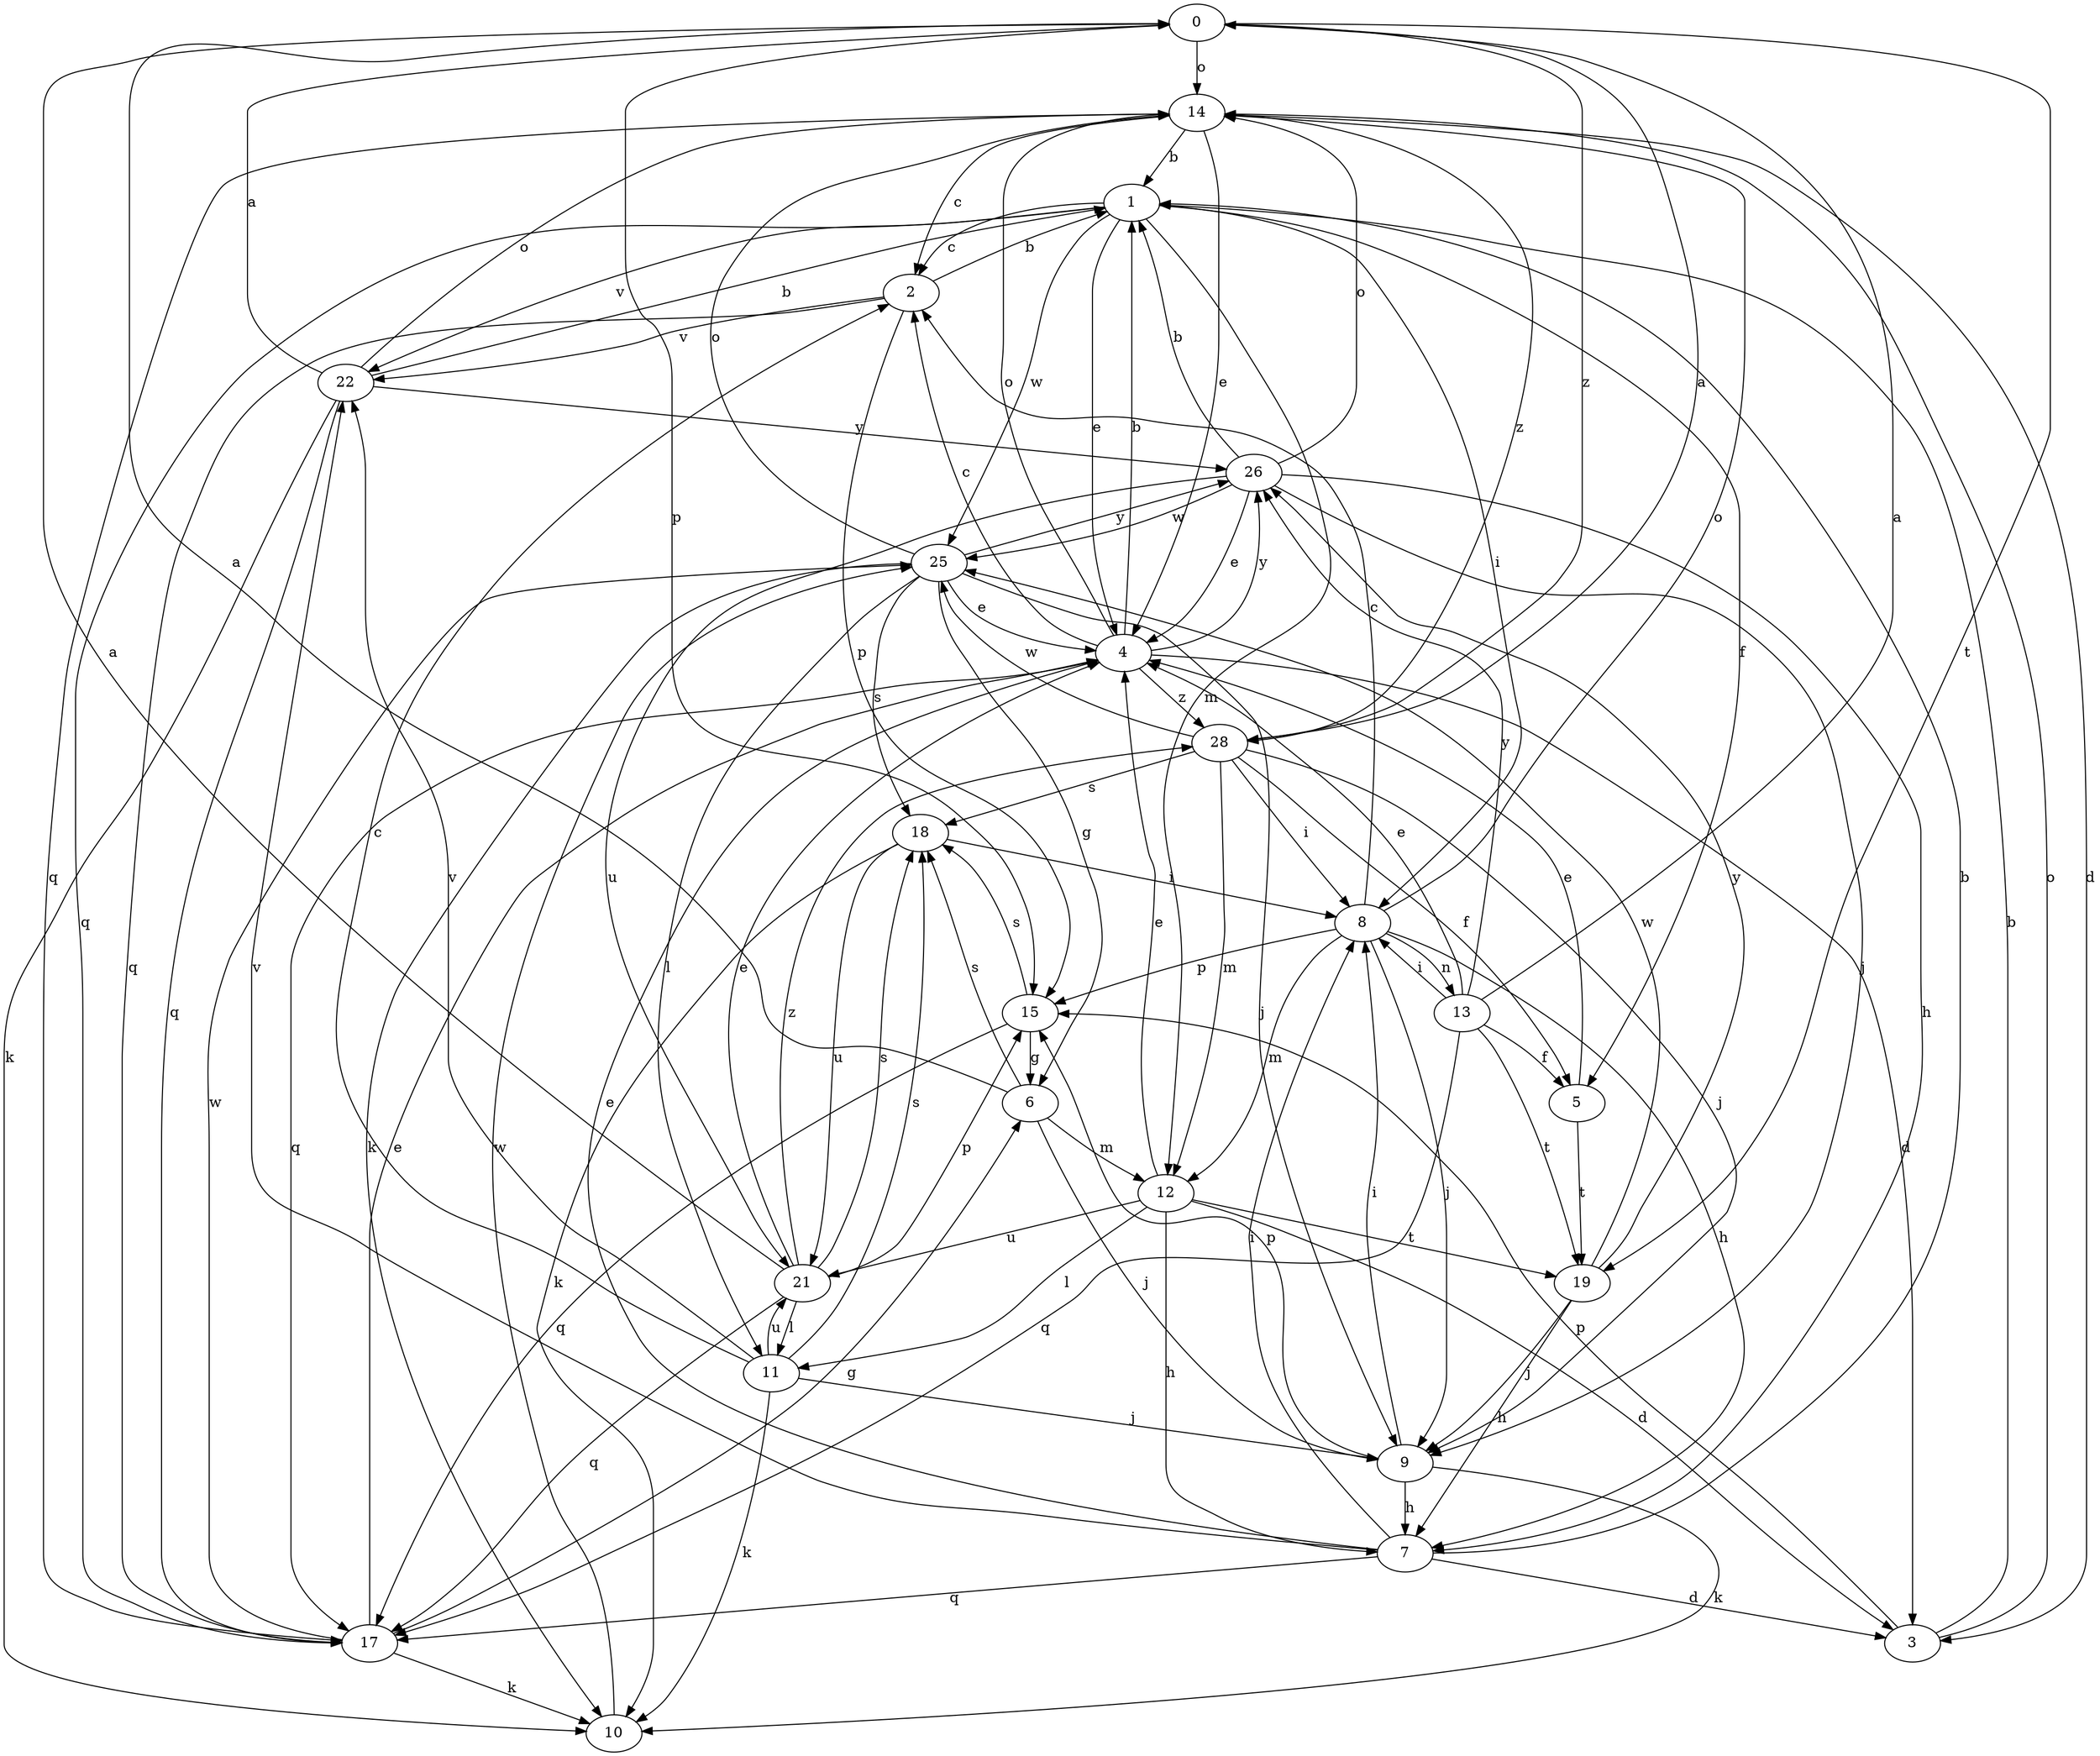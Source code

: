 strict digraph  {
0;
1;
2;
3;
4;
5;
6;
7;
8;
9;
10;
11;
12;
13;
14;
15;
17;
18;
19;
21;
22;
25;
26;
28;
0 -> 14  [label=o];
0 -> 15  [label=p];
0 -> 19  [label=t];
0 -> 28  [label=z];
1 -> 2  [label=c];
1 -> 4  [label=e];
1 -> 5  [label=f];
1 -> 8  [label=i];
1 -> 12  [label=m];
1 -> 17  [label=q];
1 -> 22  [label=v];
1 -> 25  [label=w];
2 -> 1  [label=b];
2 -> 15  [label=p];
2 -> 17  [label=q];
2 -> 22  [label=v];
3 -> 1  [label=b];
3 -> 14  [label=o];
3 -> 15  [label=p];
4 -> 1  [label=b];
4 -> 2  [label=c];
4 -> 3  [label=d];
4 -> 14  [label=o];
4 -> 17  [label=q];
4 -> 26  [label=y];
4 -> 28  [label=z];
5 -> 4  [label=e];
5 -> 19  [label=t];
6 -> 0  [label=a];
6 -> 9  [label=j];
6 -> 12  [label=m];
6 -> 18  [label=s];
7 -> 1  [label=b];
7 -> 3  [label=d];
7 -> 4  [label=e];
7 -> 8  [label=i];
7 -> 17  [label=q];
7 -> 22  [label=v];
8 -> 2  [label=c];
8 -> 7  [label=h];
8 -> 9  [label=j];
8 -> 12  [label=m];
8 -> 13  [label=n];
8 -> 14  [label=o];
8 -> 15  [label=p];
9 -> 7  [label=h];
9 -> 8  [label=i];
9 -> 10  [label=k];
9 -> 15  [label=p];
10 -> 25  [label=w];
11 -> 2  [label=c];
11 -> 9  [label=j];
11 -> 10  [label=k];
11 -> 18  [label=s];
11 -> 21  [label=u];
11 -> 22  [label=v];
12 -> 3  [label=d];
12 -> 4  [label=e];
12 -> 7  [label=h];
12 -> 11  [label=l];
12 -> 19  [label=t];
12 -> 21  [label=u];
13 -> 0  [label=a];
13 -> 4  [label=e];
13 -> 5  [label=f];
13 -> 8  [label=i];
13 -> 17  [label=q];
13 -> 19  [label=t];
13 -> 26  [label=y];
14 -> 1  [label=b];
14 -> 2  [label=c];
14 -> 3  [label=d];
14 -> 4  [label=e];
14 -> 17  [label=q];
14 -> 28  [label=z];
15 -> 6  [label=g];
15 -> 17  [label=q];
15 -> 18  [label=s];
17 -> 4  [label=e];
17 -> 6  [label=g];
17 -> 10  [label=k];
17 -> 25  [label=w];
18 -> 8  [label=i];
18 -> 10  [label=k];
18 -> 21  [label=u];
19 -> 7  [label=h];
19 -> 9  [label=j];
19 -> 25  [label=w];
19 -> 26  [label=y];
21 -> 0  [label=a];
21 -> 4  [label=e];
21 -> 11  [label=l];
21 -> 15  [label=p];
21 -> 17  [label=q];
21 -> 18  [label=s];
21 -> 28  [label=z];
22 -> 0  [label=a];
22 -> 1  [label=b];
22 -> 10  [label=k];
22 -> 14  [label=o];
22 -> 17  [label=q];
22 -> 26  [label=y];
25 -> 4  [label=e];
25 -> 6  [label=g];
25 -> 9  [label=j];
25 -> 10  [label=k];
25 -> 11  [label=l];
25 -> 14  [label=o];
25 -> 18  [label=s];
25 -> 26  [label=y];
26 -> 1  [label=b];
26 -> 4  [label=e];
26 -> 7  [label=h];
26 -> 9  [label=j];
26 -> 14  [label=o];
26 -> 21  [label=u];
26 -> 25  [label=w];
28 -> 0  [label=a];
28 -> 5  [label=f];
28 -> 8  [label=i];
28 -> 9  [label=j];
28 -> 12  [label=m];
28 -> 18  [label=s];
28 -> 25  [label=w];
}
